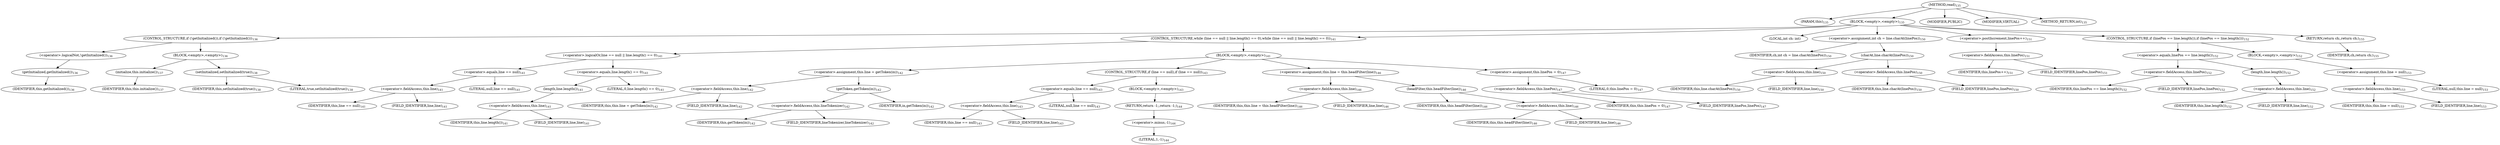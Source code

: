 digraph "read" {  
"148" [label = <(METHOD,read)<SUB>135</SUB>> ]
"8" [label = <(PARAM,this)<SUB>135</SUB>> ]
"149" [label = <(BLOCK,&lt;empty&gt;,&lt;empty&gt;)<SUB>135</SUB>> ]
"150" [label = <(CONTROL_STRUCTURE,if (!getInitialized()),if (!getInitialized()))<SUB>136</SUB>> ]
"151" [label = <(&lt;operator&gt;.logicalNot,!getInitialized())<SUB>136</SUB>> ]
"152" [label = <(getInitialized,getInitialized())<SUB>136</SUB>> ]
"7" [label = <(IDENTIFIER,this,getInitialized())<SUB>136</SUB>> ]
"153" [label = <(BLOCK,&lt;empty&gt;,&lt;empty&gt;)<SUB>136</SUB>> ]
"154" [label = <(initialize,this.initialize())<SUB>137</SUB>> ]
"9" [label = <(IDENTIFIER,this,this.initialize())<SUB>137</SUB>> ]
"155" [label = <(setInitialized,setInitialized(true))<SUB>138</SUB>> ]
"10" [label = <(IDENTIFIER,this,setInitialized(true))<SUB>138</SUB>> ]
"156" [label = <(LITERAL,true,setInitialized(true))<SUB>138</SUB>> ]
"157" [label = <(CONTROL_STRUCTURE,while (line == null || line.length() == 0),while (line == null || line.length() == 0))<SUB>141</SUB>> ]
"158" [label = <(&lt;operator&gt;.logicalOr,line == null || line.length() == 0)<SUB>141</SUB>> ]
"159" [label = <(&lt;operator&gt;.equals,line == null)<SUB>141</SUB>> ]
"160" [label = <(&lt;operator&gt;.fieldAccess,this.line)<SUB>141</SUB>> ]
"161" [label = <(IDENTIFIER,this,line == null)<SUB>141</SUB>> ]
"162" [label = <(FIELD_IDENTIFIER,line,line)<SUB>141</SUB>> ]
"163" [label = <(LITERAL,null,line == null)<SUB>141</SUB>> ]
"164" [label = <(&lt;operator&gt;.equals,line.length() == 0)<SUB>141</SUB>> ]
"165" [label = <(length,line.length())<SUB>141</SUB>> ]
"166" [label = <(&lt;operator&gt;.fieldAccess,this.line)<SUB>141</SUB>> ]
"167" [label = <(IDENTIFIER,this,line.length())<SUB>141</SUB>> ]
"168" [label = <(FIELD_IDENTIFIER,line,line)<SUB>141</SUB>> ]
"169" [label = <(LITERAL,0,line.length() == 0)<SUB>141</SUB>> ]
"170" [label = <(BLOCK,&lt;empty&gt;,&lt;empty&gt;)<SUB>141</SUB>> ]
"171" [label = <(&lt;operator&gt;.assignment,this.line = getToken(in))<SUB>142</SUB>> ]
"172" [label = <(&lt;operator&gt;.fieldAccess,this.line)<SUB>142</SUB>> ]
"173" [label = <(IDENTIFIER,this,this.line = getToken(in))<SUB>142</SUB>> ]
"174" [label = <(FIELD_IDENTIFIER,line,line)<SUB>142</SUB>> ]
"175" [label = <(getToken,getToken(in))<SUB>142</SUB>> ]
"176" [label = <(&lt;operator&gt;.fieldAccess,this.lineTokenizer)<SUB>142</SUB>> ]
"177" [label = <(IDENTIFIER,this,getToken(in))<SUB>142</SUB>> ]
"178" [label = <(FIELD_IDENTIFIER,lineTokenizer,lineTokenizer)<SUB>142</SUB>> ]
"179" [label = <(IDENTIFIER,in,getToken(in))<SUB>142</SUB>> ]
"180" [label = <(CONTROL_STRUCTURE,if (line == null),if (line == null))<SUB>143</SUB>> ]
"181" [label = <(&lt;operator&gt;.equals,line == null)<SUB>143</SUB>> ]
"182" [label = <(&lt;operator&gt;.fieldAccess,this.line)<SUB>143</SUB>> ]
"183" [label = <(IDENTIFIER,this,line == null)<SUB>143</SUB>> ]
"184" [label = <(FIELD_IDENTIFIER,line,line)<SUB>143</SUB>> ]
"185" [label = <(LITERAL,null,line == null)<SUB>143</SUB>> ]
"186" [label = <(BLOCK,&lt;empty&gt;,&lt;empty&gt;)<SUB>143</SUB>> ]
"187" [label = <(RETURN,return -1;,return -1;)<SUB>144</SUB>> ]
"188" [label = <(&lt;operator&gt;.minus,-1)<SUB>144</SUB>> ]
"189" [label = <(LITERAL,1,-1)<SUB>144</SUB>> ]
"190" [label = <(&lt;operator&gt;.assignment,this.line = this.headFilter(line))<SUB>146</SUB>> ]
"191" [label = <(&lt;operator&gt;.fieldAccess,this.line)<SUB>146</SUB>> ]
"192" [label = <(IDENTIFIER,this,this.line = this.headFilter(line))<SUB>146</SUB>> ]
"193" [label = <(FIELD_IDENTIFIER,line,line)<SUB>146</SUB>> ]
"194" [label = <(headFilter,this.headFilter(line))<SUB>146</SUB>> ]
"11" [label = <(IDENTIFIER,this,this.headFilter(line))<SUB>146</SUB>> ]
"195" [label = <(&lt;operator&gt;.fieldAccess,this.line)<SUB>146</SUB>> ]
"196" [label = <(IDENTIFIER,this,this.headFilter(line))<SUB>146</SUB>> ]
"197" [label = <(FIELD_IDENTIFIER,line,line)<SUB>146</SUB>> ]
"198" [label = <(&lt;operator&gt;.assignment,this.linePos = 0)<SUB>147</SUB>> ]
"199" [label = <(&lt;operator&gt;.fieldAccess,this.linePos)<SUB>147</SUB>> ]
"200" [label = <(IDENTIFIER,this,this.linePos = 0)<SUB>147</SUB>> ]
"201" [label = <(FIELD_IDENTIFIER,linePos,linePos)<SUB>147</SUB>> ]
"202" [label = <(LITERAL,0,this.linePos = 0)<SUB>147</SUB>> ]
"203" [label = <(LOCAL,int ch: int)> ]
"204" [label = <(&lt;operator&gt;.assignment,int ch = line.charAt(linePos))<SUB>150</SUB>> ]
"205" [label = <(IDENTIFIER,ch,int ch = line.charAt(linePos))<SUB>150</SUB>> ]
"206" [label = <(charAt,line.charAt(linePos))<SUB>150</SUB>> ]
"207" [label = <(&lt;operator&gt;.fieldAccess,this.line)<SUB>150</SUB>> ]
"208" [label = <(IDENTIFIER,this,line.charAt(linePos))<SUB>150</SUB>> ]
"209" [label = <(FIELD_IDENTIFIER,line,line)<SUB>150</SUB>> ]
"210" [label = <(&lt;operator&gt;.fieldAccess,this.linePos)<SUB>150</SUB>> ]
"211" [label = <(IDENTIFIER,this,line.charAt(linePos))<SUB>150</SUB>> ]
"212" [label = <(FIELD_IDENTIFIER,linePos,linePos)<SUB>150</SUB>> ]
"213" [label = <(&lt;operator&gt;.postIncrement,linePos++)<SUB>151</SUB>> ]
"214" [label = <(&lt;operator&gt;.fieldAccess,this.linePos)<SUB>151</SUB>> ]
"215" [label = <(IDENTIFIER,this,linePos++)<SUB>151</SUB>> ]
"216" [label = <(FIELD_IDENTIFIER,linePos,linePos)<SUB>151</SUB>> ]
"217" [label = <(CONTROL_STRUCTURE,if (linePos == line.length()),if (linePos == line.length()))<SUB>152</SUB>> ]
"218" [label = <(&lt;operator&gt;.equals,linePos == line.length())<SUB>152</SUB>> ]
"219" [label = <(&lt;operator&gt;.fieldAccess,this.linePos)<SUB>152</SUB>> ]
"220" [label = <(IDENTIFIER,this,linePos == line.length())<SUB>152</SUB>> ]
"221" [label = <(FIELD_IDENTIFIER,linePos,linePos)<SUB>152</SUB>> ]
"222" [label = <(length,line.length())<SUB>152</SUB>> ]
"223" [label = <(&lt;operator&gt;.fieldAccess,this.line)<SUB>152</SUB>> ]
"224" [label = <(IDENTIFIER,this,line.length())<SUB>152</SUB>> ]
"225" [label = <(FIELD_IDENTIFIER,line,line)<SUB>152</SUB>> ]
"226" [label = <(BLOCK,&lt;empty&gt;,&lt;empty&gt;)<SUB>152</SUB>> ]
"227" [label = <(&lt;operator&gt;.assignment,this.line = null)<SUB>153</SUB>> ]
"228" [label = <(&lt;operator&gt;.fieldAccess,this.line)<SUB>153</SUB>> ]
"229" [label = <(IDENTIFIER,this,this.line = null)<SUB>153</SUB>> ]
"230" [label = <(FIELD_IDENTIFIER,line,line)<SUB>153</SUB>> ]
"231" [label = <(LITERAL,null,this.line = null)<SUB>153</SUB>> ]
"232" [label = <(RETURN,return ch;,return ch;)<SUB>155</SUB>> ]
"233" [label = <(IDENTIFIER,ch,return ch;)<SUB>155</SUB>> ]
"234" [label = <(MODIFIER,PUBLIC)> ]
"235" [label = <(MODIFIER,VIRTUAL)> ]
"236" [label = <(METHOD_RETURN,int)<SUB>135</SUB>> ]
  "148" -> "8" 
  "148" -> "149" 
  "148" -> "234" 
  "148" -> "235" 
  "148" -> "236" 
  "149" -> "150" 
  "149" -> "157" 
  "149" -> "203" 
  "149" -> "204" 
  "149" -> "213" 
  "149" -> "217" 
  "149" -> "232" 
  "150" -> "151" 
  "150" -> "153" 
  "151" -> "152" 
  "152" -> "7" 
  "153" -> "154" 
  "153" -> "155" 
  "154" -> "9" 
  "155" -> "10" 
  "155" -> "156" 
  "157" -> "158" 
  "157" -> "170" 
  "158" -> "159" 
  "158" -> "164" 
  "159" -> "160" 
  "159" -> "163" 
  "160" -> "161" 
  "160" -> "162" 
  "164" -> "165" 
  "164" -> "169" 
  "165" -> "166" 
  "166" -> "167" 
  "166" -> "168" 
  "170" -> "171" 
  "170" -> "180" 
  "170" -> "190" 
  "170" -> "198" 
  "171" -> "172" 
  "171" -> "175" 
  "172" -> "173" 
  "172" -> "174" 
  "175" -> "176" 
  "175" -> "179" 
  "176" -> "177" 
  "176" -> "178" 
  "180" -> "181" 
  "180" -> "186" 
  "181" -> "182" 
  "181" -> "185" 
  "182" -> "183" 
  "182" -> "184" 
  "186" -> "187" 
  "187" -> "188" 
  "188" -> "189" 
  "190" -> "191" 
  "190" -> "194" 
  "191" -> "192" 
  "191" -> "193" 
  "194" -> "11" 
  "194" -> "195" 
  "195" -> "196" 
  "195" -> "197" 
  "198" -> "199" 
  "198" -> "202" 
  "199" -> "200" 
  "199" -> "201" 
  "204" -> "205" 
  "204" -> "206" 
  "206" -> "207" 
  "206" -> "210" 
  "207" -> "208" 
  "207" -> "209" 
  "210" -> "211" 
  "210" -> "212" 
  "213" -> "214" 
  "214" -> "215" 
  "214" -> "216" 
  "217" -> "218" 
  "217" -> "226" 
  "218" -> "219" 
  "218" -> "222" 
  "219" -> "220" 
  "219" -> "221" 
  "222" -> "223" 
  "223" -> "224" 
  "223" -> "225" 
  "226" -> "227" 
  "227" -> "228" 
  "227" -> "231" 
  "228" -> "229" 
  "228" -> "230" 
  "232" -> "233" 
}

